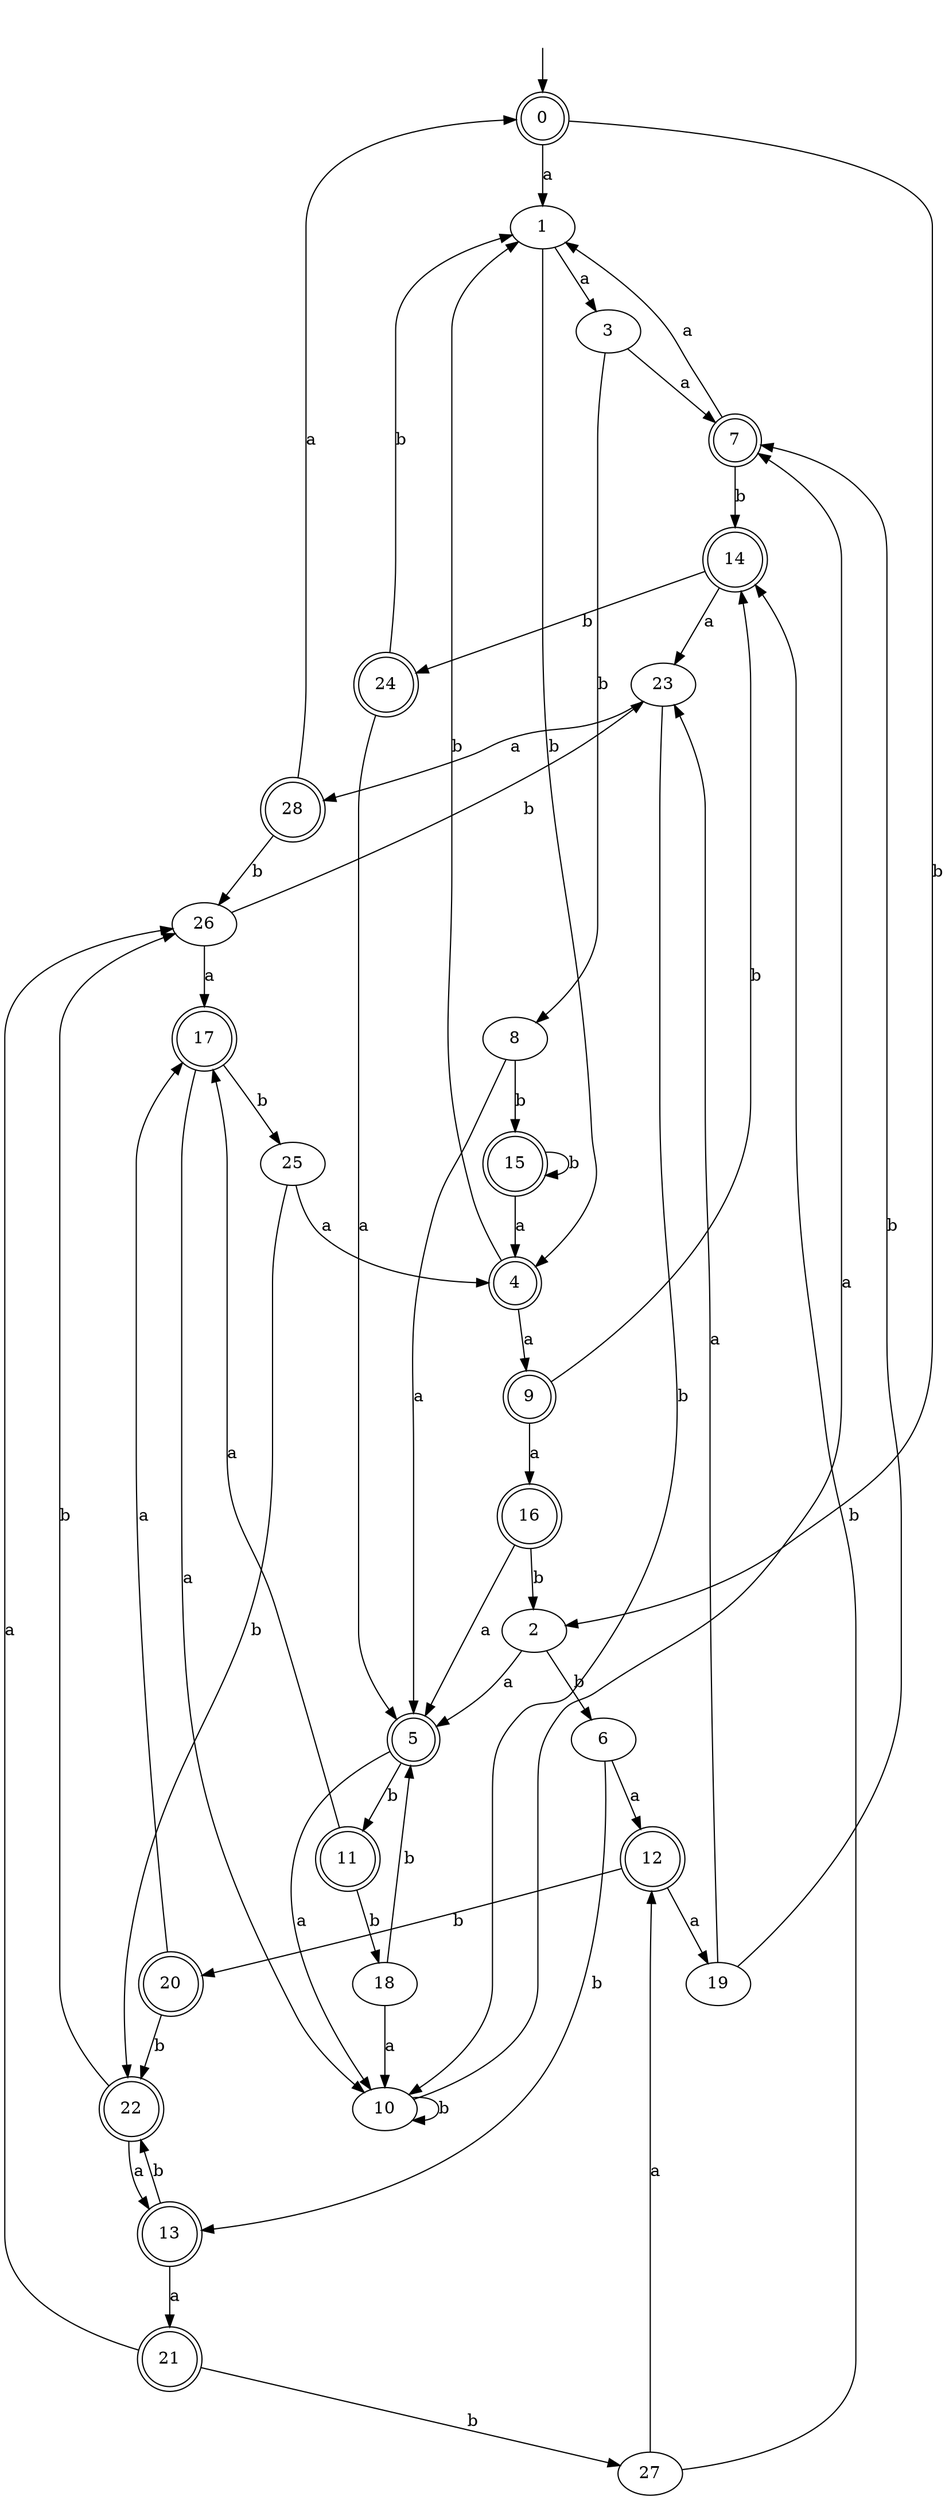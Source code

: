 digraph RandomDFA {
  __start0 [label="", shape=none];
  __start0 -> 0 [label=""];
  0 [shape=circle] [shape=doublecircle]
  0 -> 1 [label="a"]
  0 -> 2 [label="b"]
  1
  1 -> 3 [label="a"]
  1 -> 4 [label="b"]
  2
  2 -> 5 [label="a"]
  2 -> 6 [label="b"]
  3
  3 -> 7 [label="a"]
  3 -> 8 [label="b"]
  4 [shape=doublecircle]
  4 -> 9 [label="a"]
  4 -> 1 [label="b"]
  5 [shape=doublecircle]
  5 -> 10 [label="a"]
  5 -> 11 [label="b"]
  6
  6 -> 12 [label="a"]
  6 -> 13 [label="b"]
  7 [shape=doublecircle]
  7 -> 1 [label="a"]
  7 -> 14 [label="b"]
  8
  8 -> 5 [label="a"]
  8 -> 15 [label="b"]
  9 [shape=doublecircle]
  9 -> 16 [label="a"]
  9 -> 14 [label="b"]
  10
  10 -> 7 [label="a"]
  10 -> 10 [label="b"]
  11 [shape=doublecircle]
  11 -> 17 [label="a"]
  11 -> 18 [label="b"]
  12 [shape=doublecircle]
  12 -> 19 [label="a"]
  12 -> 20 [label="b"]
  13 [shape=doublecircle]
  13 -> 21 [label="a"]
  13 -> 22 [label="b"]
  14 [shape=doublecircle]
  14 -> 23 [label="a"]
  14 -> 24 [label="b"]
  15 [shape=doublecircle]
  15 -> 4 [label="a"]
  15 -> 15 [label="b"]
  16 [shape=doublecircle]
  16 -> 5 [label="a"]
  16 -> 2 [label="b"]
  17 [shape=doublecircle]
  17 -> 10 [label="a"]
  17 -> 25 [label="b"]
  18
  18 -> 10 [label="a"]
  18 -> 5 [label="b"]
  19
  19 -> 23 [label="a"]
  19 -> 7 [label="b"]
  20 [shape=doublecircle]
  20 -> 17 [label="a"]
  20 -> 22 [label="b"]
  21 [shape=doublecircle]
  21 -> 26 [label="a"]
  21 -> 27 [label="b"]
  22 [shape=doublecircle]
  22 -> 13 [label="a"]
  22 -> 26 [label="b"]
  23
  23 -> 28 [label="a"]
  23 -> 10 [label="b"]
  24 [shape=doublecircle]
  24 -> 5 [label="a"]
  24 -> 1 [label="b"]
  25
  25 -> 4 [label="a"]
  25 -> 22 [label="b"]
  26
  26 -> 17 [label="a"]
  26 -> 23 [label="b"]
  27
  27 -> 12 [label="a"]
  27 -> 14 [label="b"]
  28 [shape=doublecircle]
  28 -> 0 [label="a"]
  28 -> 26 [label="b"]
}
